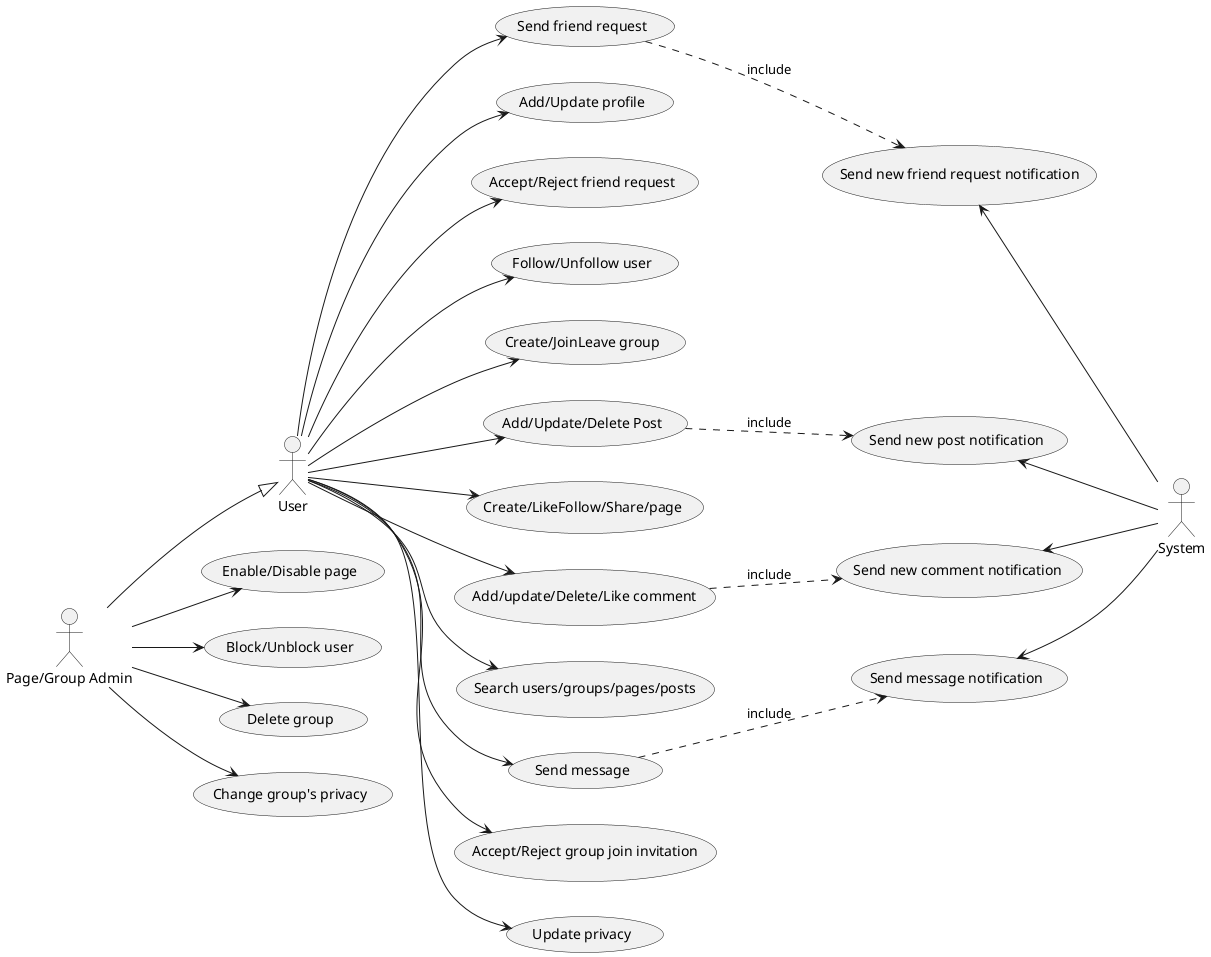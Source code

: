 @startuml
left to right direction

User --> (Send friend request)
    (Send friend request) ..> (Send new friend request notification): include
User --> (Add/Update profile)
User --> (Accept/Reject friend request)
User --> (Follow/Unfollow user)
User --> (Create/JoinLeave group)

User --> (Add/Update/Delete Post)
    (Add/Update/Delete Post) ..> (Send new post notification): include
User --> (Create/LikeFollow/Share/page)
User --> (Add/update/Delete/Like comment)
    (Add/update/Delete/Like comment) ..> (Send new comment notification): include

User --> (Search users/groups/pages/posts)

User --> (Send message)
    (Send message) ..> (Send message notification): include
User --> (Accept/Reject group join invitation)
User --> (Update privacy)

"Page/Group Admin" --|> User
"Page/Group Admin" --> (Enable/Disable page)
"Page/Group Admin" --> (Block/Unblock user)
"Page/Group Admin" --> (Delete group)
"Page/Group Admin" --> (Change group's privacy)

(Send new friend request notification) <-- System
(Send new post notification) <-- System
(Send new comment notification) <-- System
(Send message notification) <-- System

@enduml
